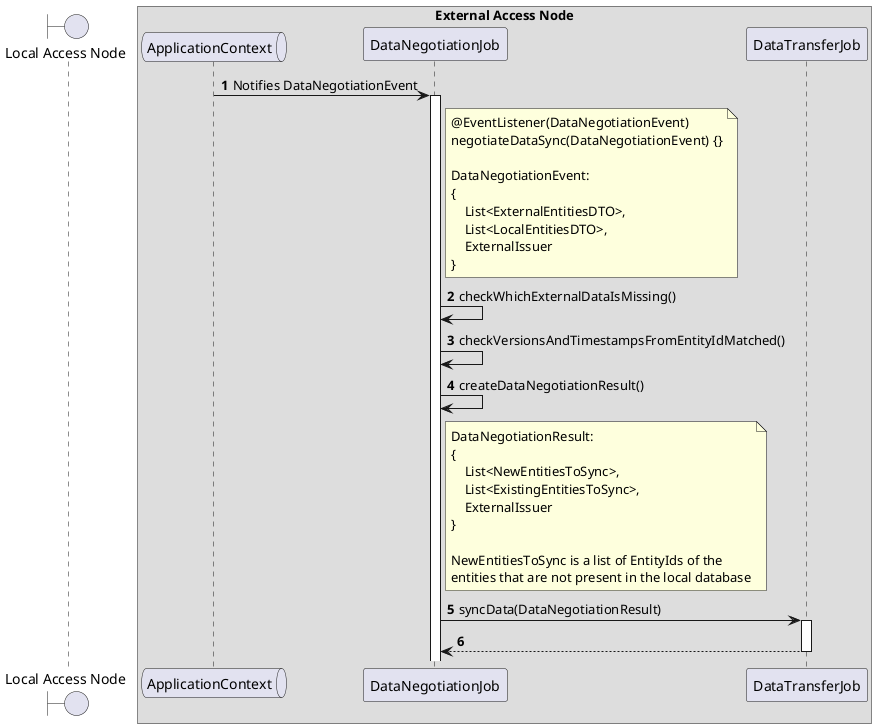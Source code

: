 @startuml
'https://plantuml.com/sequence-diagram

'---------- Config ----------------

autonumber

'---------- Header ----------------

boundary "Local Access Node" as lan

box "External Access Node"
  queue "ApplicationContext" as ac
  participant "DataNegotiationJob" as dnj
  participant "DataTransferJob" as dtj


end box

'---------- Diagram ----------------

ac -> dnj++: Notifies DataNegotiationEvent

note right of dnj
    @EventListener(DataNegotiationEvent)
    negotiateDataSync(DataNegotiationEvent) {}

    DataNegotiationEvent:
    {
        List<ExternalEntitiesDTO>,
        List<LocalEntitiesDTO>,
        ExternalIssuer
    }
end note

dnj -> dnj: checkWhichExternalDataIsMissing()
dnj -> dnj: checkVersionsAndTimestampsFromEntityIdMatched()
dnj -> dnj: createDataNegotiationResult()
note right of dnj
    DataNegotiationResult:
    {
        List<NewEntitiesToSync>,
        List<ExistingEntitiesToSync>,
        ExternalIssuer
    }

    NewEntitiesToSync is a list of EntityIds of the
    entities that are not present in the local database
end note

dnj -> dtj++: syncData(DataNegotiationResult)
return


@enduml